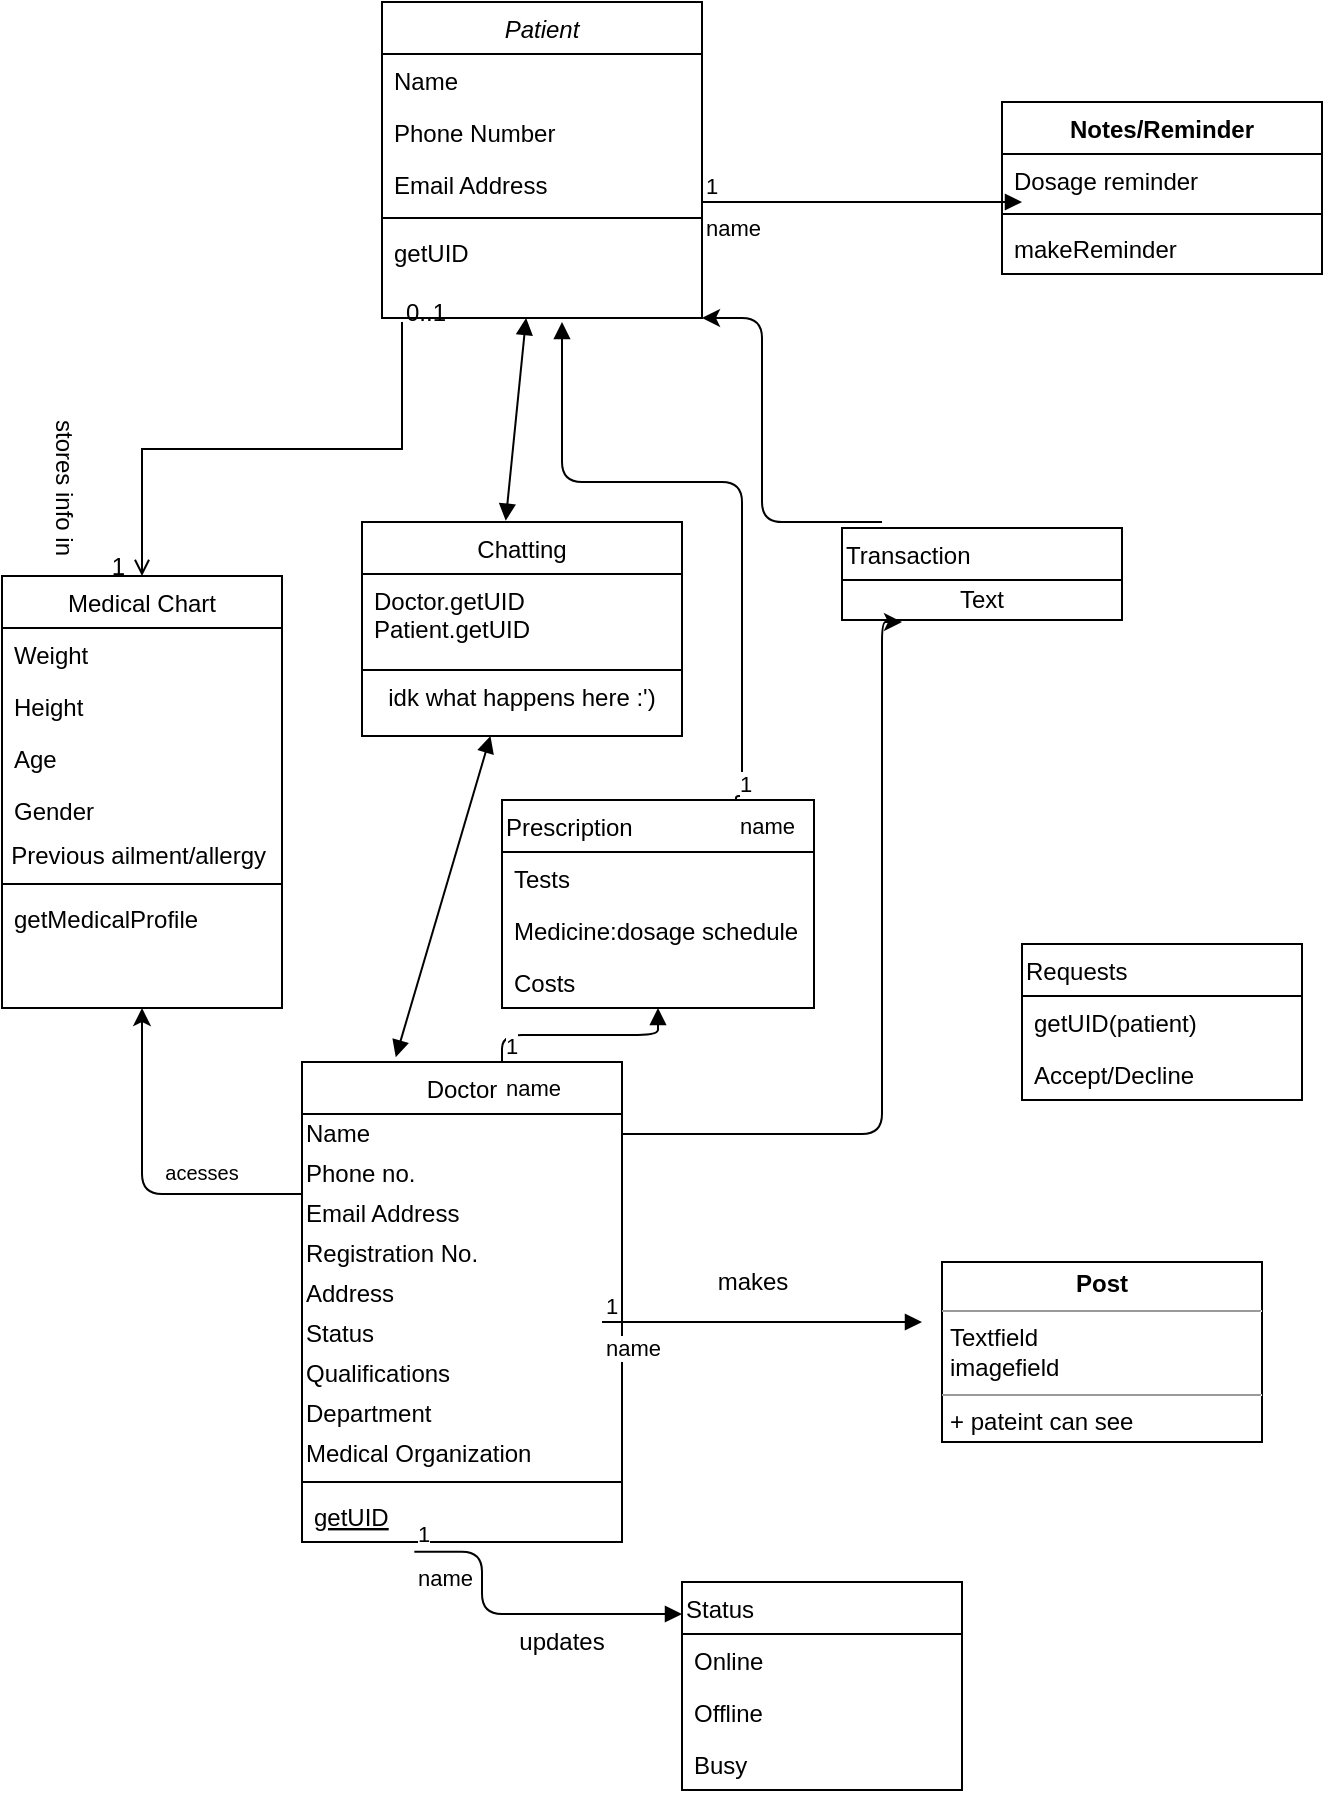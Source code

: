 <mxfile version="14.8.6" type="github">
  <diagram id="C5RBs43oDa-KdzZeNtuy" name="Page-1">
    <mxGraphModel dx="1206" dy="681" grid="1" gridSize="10" guides="1" tooltips="1" connect="1" arrows="1" fold="1" page="1" pageScale="1" pageWidth="827" pageHeight="1169" math="0" shadow="0">
      <root>
        <mxCell id="WIyWlLk6GJQsqaUBKTNV-0" />
        <mxCell id="WIyWlLk6GJQsqaUBKTNV-1" parent="WIyWlLk6GJQsqaUBKTNV-0" />
        <mxCell id="zkfFHV4jXpPFQw0GAbJ--0" value="Patient" style="swimlane;fontStyle=2;align=center;verticalAlign=top;childLayout=stackLayout;horizontal=1;startSize=26;horizontalStack=0;resizeParent=1;resizeLast=0;collapsible=1;marginBottom=0;rounded=0;shadow=0;strokeWidth=1;" parent="WIyWlLk6GJQsqaUBKTNV-1" vertex="1">
          <mxGeometry x="230" y="10" width="160" height="158" as="geometry">
            <mxRectangle x="230" y="140" width="160" height="26" as="alternateBounds" />
          </mxGeometry>
        </mxCell>
        <mxCell id="zkfFHV4jXpPFQw0GAbJ--1" value="Name" style="text;align=left;verticalAlign=top;spacingLeft=4;spacingRight=4;overflow=hidden;rotatable=0;points=[[0,0.5],[1,0.5]];portConstraint=eastwest;" parent="zkfFHV4jXpPFQw0GAbJ--0" vertex="1">
          <mxGeometry y="26" width="160" height="26" as="geometry" />
        </mxCell>
        <mxCell id="zkfFHV4jXpPFQw0GAbJ--2" value="Phone Number" style="text;align=left;verticalAlign=top;spacingLeft=4;spacingRight=4;overflow=hidden;rotatable=0;points=[[0,0.5],[1,0.5]];portConstraint=eastwest;rounded=0;shadow=0;html=0;" parent="zkfFHV4jXpPFQw0GAbJ--0" vertex="1">
          <mxGeometry y="52" width="160" height="26" as="geometry" />
        </mxCell>
        <mxCell id="zkfFHV4jXpPFQw0GAbJ--3" value="Email Address" style="text;align=left;verticalAlign=top;spacingLeft=4;spacingRight=4;overflow=hidden;rotatable=0;points=[[0,0.5],[1,0.5]];portConstraint=eastwest;rounded=0;shadow=0;html=0;" parent="zkfFHV4jXpPFQw0GAbJ--0" vertex="1">
          <mxGeometry y="78" width="160" height="26" as="geometry" />
        </mxCell>
        <mxCell id="zkfFHV4jXpPFQw0GAbJ--4" value="" style="line;html=1;strokeWidth=1;align=left;verticalAlign=middle;spacingTop=-1;spacingLeft=3;spacingRight=3;rotatable=0;labelPosition=right;points=[];portConstraint=eastwest;" parent="zkfFHV4jXpPFQw0GAbJ--0" vertex="1">
          <mxGeometry y="104" width="160" height="8" as="geometry" />
        </mxCell>
        <mxCell id="zkfFHV4jXpPFQw0GAbJ--5" value="getUID" style="text;align=left;verticalAlign=top;spacingLeft=4;spacingRight=4;overflow=hidden;rotatable=0;points=[[0,0.5],[1,0.5]];portConstraint=eastwest;" parent="zkfFHV4jXpPFQw0GAbJ--0" vertex="1">
          <mxGeometry y="112" width="160" height="26" as="geometry" />
        </mxCell>
        <mxCell id="zkfFHV4jXpPFQw0GAbJ--6" value="Doctor" style="swimlane;fontStyle=0;align=center;verticalAlign=top;childLayout=stackLayout;horizontal=1;startSize=26;horizontalStack=0;resizeParent=1;resizeLast=0;collapsible=1;marginBottom=0;rounded=0;shadow=0;strokeWidth=1;" parent="WIyWlLk6GJQsqaUBKTNV-1" vertex="1">
          <mxGeometry x="190" y="540" width="160" height="240" as="geometry">
            <mxRectangle x="130" y="380" width="160" height="26" as="alternateBounds" />
          </mxGeometry>
        </mxCell>
        <mxCell id="d2KykHiiG1XxEh_e74dh-5" value="Name" style="text;html=1;strokeColor=none;fillColor=none;align=left;verticalAlign=middle;whiteSpace=wrap;rounded=0;" vertex="1" parent="zkfFHV4jXpPFQw0GAbJ--6">
          <mxGeometry y="26" width="160" height="20" as="geometry" />
        </mxCell>
        <mxCell id="d2KykHiiG1XxEh_e74dh-6" value="Phone no." style="text;html=1;strokeColor=none;fillColor=none;align=left;verticalAlign=middle;whiteSpace=wrap;rounded=0;" vertex="1" parent="zkfFHV4jXpPFQw0GAbJ--6">
          <mxGeometry y="46" width="160" height="20" as="geometry" />
        </mxCell>
        <mxCell id="d2KykHiiG1XxEh_e74dh-7" value="Email Address" style="text;html=1;strokeColor=none;fillColor=none;align=left;verticalAlign=middle;whiteSpace=wrap;rounded=0;" vertex="1" parent="zkfFHV4jXpPFQw0GAbJ--6">
          <mxGeometry y="66" width="160" height="20" as="geometry" />
        </mxCell>
        <mxCell id="d2KykHiiG1XxEh_e74dh-4" value="Registration No." style="text;html=1;strokeColor=none;fillColor=none;align=left;verticalAlign=middle;whiteSpace=wrap;rounded=0;" vertex="1" parent="zkfFHV4jXpPFQw0GAbJ--6">
          <mxGeometry y="86" width="160" height="20" as="geometry" />
        </mxCell>
        <mxCell id="d2KykHiiG1XxEh_e74dh-8" value="Address" style="text;html=1;strokeColor=none;fillColor=none;align=left;verticalAlign=middle;whiteSpace=wrap;rounded=0;" vertex="1" parent="zkfFHV4jXpPFQw0GAbJ--6">
          <mxGeometry y="106" width="160" height="20" as="geometry" />
        </mxCell>
        <mxCell id="d2KykHiiG1XxEh_e74dh-63" value="name" style="endArrow=block;endFill=1;html=1;edgeStyle=orthogonalEdgeStyle;align=left;verticalAlign=top;" edge="1" parent="zkfFHV4jXpPFQw0GAbJ--6">
          <mxGeometry x="-1" relative="1" as="geometry">
            <mxPoint x="150" y="130" as="sourcePoint" />
            <mxPoint x="310" y="130" as="targetPoint" />
          </mxGeometry>
        </mxCell>
        <mxCell id="d2KykHiiG1XxEh_e74dh-64" value="1" style="edgeLabel;resizable=0;html=1;align=left;verticalAlign=bottom;" connectable="0" vertex="1" parent="d2KykHiiG1XxEh_e74dh-63">
          <mxGeometry x="-1" relative="1" as="geometry" />
        </mxCell>
        <mxCell id="d2KykHiiG1XxEh_e74dh-79" value="Status" style="text;html=1;strokeColor=none;fillColor=none;align=left;verticalAlign=middle;whiteSpace=wrap;rounded=0;" vertex="1" parent="zkfFHV4jXpPFQw0GAbJ--6">
          <mxGeometry y="126" width="160" height="20" as="geometry" />
        </mxCell>
        <mxCell id="d2KykHiiG1XxEh_e74dh-11" value="Qualifications" style="text;html=1;strokeColor=none;fillColor=none;align=left;verticalAlign=middle;whiteSpace=wrap;rounded=0;" vertex="1" parent="zkfFHV4jXpPFQw0GAbJ--6">
          <mxGeometry y="146" width="160" height="20" as="geometry" />
        </mxCell>
        <mxCell id="d2KykHiiG1XxEh_e74dh-10" value="Department" style="text;html=1;strokeColor=none;fillColor=none;align=left;verticalAlign=middle;whiteSpace=wrap;rounded=0;" vertex="1" parent="zkfFHV4jXpPFQw0GAbJ--6">
          <mxGeometry y="166" width="160" height="20" as="geometry" />
        </mxCell>
        <mxCell id="d2KykHiiG1XxEh_e74dh-9" value="Medical Organization" style="text;html=1;strokeColor=none;fillColor=none;align=left;verticalAlign=middle;whiteSpace=wrap;rounded=0;" vertex="1" parent="zkfFHV4jXpPFQw0GAbJ--6">
          <mxGeometry y="186" width="160" height="20" as="geometry" />
        </mxCell>
        <mxCell id="zkfFHV4jXpPFQw0GAbJ--9" value="" style="line;html=1;strokeWidth=1;align=left;verticalAlign=middle;spacingTop=-1;spacingLeft=3;spacingRight=3;rotatable=0;labelPosition=right;points=[];portConstraint=eastwest;" parent="zkfFHV4jXpPFQw0GAbJ--6" vertex="1">
          <mxGeometry y="206" width="160" height="8" as="geometry" />
        </mxCell>
        <mxCell id="zkfFHV4jXpPFQw0GAbJ--10" value="getUID" style="text;align=left;verticalAlign=top;spacingLeft=4;spacingRight=4;overflow=hidden;rotatable=0;points=[[0,0.5],[1,0.5]];portConstraint=eastwest;fontStyle=4" parent="zkfFHV4jXpPFQw0GAbJ--6" vertex="1">
          <mxGeometry y="214" width="160" height="26" as="geometry" />
        </mxCell>
        <mxCell id="zkfFHV4jXpPFQw0GAbJ--13" value="Chatting" style="swimlane;fontStyle=0;align=center;verticalAlign=top;childLayout=stackLayout;horizontal=1;startSize=26;horizontalStack=0;resizeParent=1;resizeLast=0;collapsible=1;marginBottom=0;rounded=0;shadow=0;strokeWidth=1;" parent="WIyWlLk6GJQsqaUBKTNV-1" vertex="1">
          <mxGeometry x="220" y="270" width="160" height="107" as="geometry">
            <mxRectangle x="340" y="380" width="170" height="26" as="alternateBounds" />
          </mxGeometry>
        </mxCell>
        <mxCell id="zkfFHV4jXpPFQw0GAbJ--14" value="Doctor.getUID&#xa;Patient.getUID" style="text;align=left;verticalAlign=top;spacingLeft=4;spacingRight=4;overflow=hidden;rotatable=0;points=[[0,0.5],[1,0.5]];portConstraint=eastwest;" parent="zkfFHV4jXpPFQw0GAbJ--13" vertex="1">
          <mxGeometry y="26" width="160" height="44" as="geometry" />
        </mxCell>
        <mxCell id="zkfFHV4jXpPFQw0GAbJ--15" value="" style="line;html=1;strokeWidth=1;align=left;verticalAlign=middle;spacingTop=-1;spacingLeft=3;spacingRight=3;rotatable=0;labelPosition=right;points=[];portConstraint=eastwest;" parent="zkfFHV4jXpPFQw0GAbJ--13" vertex="1">
          <mxGeometry y="70" width="160" height="8" as="geometry" />
        </mxCell>
        <mxCell id="d2KykHiiG1XxEh_e74dh-26" value="idk what happens here :&#39;)" style="text;html=1;strokeColor=none;fillColor=none;align=center;verticalAlign=middle;whiteSpace=wrap;rounded=0;" vertex="1" parent="zkfFHV4jXpPFQw0GAbJ--13">
          <mxGeometry y="78" width="160" height="20" as="geometry" />
        </mxCell>
        <mxCell id="zkfFHV4jXpPFQw0GAbJ--17" value="Medical Chart" style="swimlane;fontStyle=0;align=center;verticalAlign=top;childLayout=stackLayout;horizontal=1;startSize=26;horizontalStack=0;resizeParent=1;resizeLast=0;collapsible=1;marginBottom=0;rounded=0;shadow=0;strokeWidth=1;" parent="WIyWlLk6GJQsqaUBKTNV-1" vertex="1">
          <mxGeometry x="40" y="297" width="140" height="216" as="geometry">
            <mxRectangle x="550" y="140" width="160" height="26" as="alternateBounds" />
          </mxGeometry>
        </mxCell>
        <mxCell id="zkfFHV4jXpPFQw0GAbJ--19" value="Weight" style="text;align=left;verticalAlign=top;spacingLeft=4;spacingRight=4;overflow=hidden;rotatable=0;points=[[0,0.5],[1,0.5]];portConstraint=eastwest;rounded=0;shadow=0;html=0;" parent="zkfFHV4jXpPFQw0GAbJ--17" vertex="1">
          <mxGeometry y="26" width="140" height="26" as="geometry" />
        </mxCell>
        <mxCell id="zkfFHV4jXpPFQw0GAbJ--20" value="Height" style="text;align=left;verticalAlign=top;spacingLeft=4;spacingRight=4;overflow=hidden;rotatable=0;points=[[0,0.5],[1,0.5]];portConstraint=eastwest;rounded=0;shadow=0;html=0;" parent="zkfFHV4jXpPFQw0GAbJ--17" vertex="1">
          <mxGeometry y="52" width="140" height="26" as="geometry" />
        </mxCell>
        <mxCell id="zkfFHV4jXpPFQw0GAbJ--21" value="Age" style="text;align=left;verticalAlign=top;spacingLeft=4;spacingRight=4;overflow=hidden;rotatable=0;points=[[0,0.5],[1,0.5]];portConstraint=eastwest;rounded=0;shadow=0;html=0;" parent="zkfFHV4jXpPFQw0GAbJ--17" vertex="1">
          <mxGeometry y="78" width="140" height="26" as="geometry" />
        </mxCell>
        <mxCell id="zkfFHV4jXpPFQw0GAbJ--22" value="Gender" style="text;align=left;verticalAlign=top;spacingLeft=4;spacingRight=4;overflow=hidden;rotatable=0;points=[[0,0.5],[1,0.5]];portConstraint=eastwest;rounded=0;shadow=0;html=0;" parent="zkfFHV4jXpPFQw0GAbJ--17" vertex="1">
          <mxGeometry y="104" width="140" height="26" as="geometry" />
        </mxCell>
        <mxCell id="d2KykHiiG1XxEh_e74dh-1" value="Previous ailment/allergy&amp;nbsp;" style="text;html=1;strokeColor=none;fillColor=none;align=center;verticalAlign=middle;whiteSpace=wrap;rounded=0;labelPosition=center;verticalLabelPosition=middle;" vertex="1" parent="zkfFHV4jXpPFQw0GAbJ--17">
          <mxGeometry y="130" width="140" height="20" as="geometry" />
        </mxCell>
        <mxCell id="zkfFHV4jXpPFQw0GAbJ--23" value="" style="line;html=1;strokeWidth=1;align=left;verticalAlign=middle;spacingTop=-1;spacingLeft=3;spacingRight=3;rotatable=0;labelPosition=right;points=[];portConstraint=eastwest;" parent="zkfFHV4jXpPFQw0GAbJ--17" vertex="1">
          <mxGeometry y="150" width="140" height="8" as="geometry" />
        </mxCell>
        <mxCell id="zkfFHV4jXpPFQw0GAbJ--25" value="getMedicalProfile" style="text;align=left;verticalAlign=top;spacingLeft=4;spacingRight=4;overflow=hidden;rotatable=0;points=[[0,0.5],[1,0.5]];portConstraint=eastwest;" parent="zkfFHV4jXpPFQw0GAbJ--17" vertex="1">
          <mxGeometry y="158" width="140" height="26" as="geometry" />
        </mxCell>
        <mxCell id="zkfFHV4jXpPFQw0GAbJ--26" value="" style="endArrow=open;shadow=0;strokeWidth=1;rounded=0;endFill=1;edgeStyle=elbowEdgeStyle;elbow=vertical;" parent="WIyWlLk6GJQsqaUBKTNV-1" target="zkfFHV4jXpPFQw0GAbJ--17" edge="1">
          <mxGeometry x="0.5" y="41" relative="1" as="geometry">
            <mxPoint x="240" y="170" as="sourcePoint" />
            <mxPoint x="540" y="192" as="targetPoint" />
            <mxPoint x="-40" y="32" as="offset" />
          </mxGeometry>
        </mxCell>
        <mxCell id="zkfFHV4jXpPFQw0GAbJ--27" value="0..1" style="resizable=0;align=left;verticalAlign=bottom;labelBackgroundColor=none;fontSize=12;" parent="zkfFHV4jXpPFQw0GAbJ--26" connectable="0" vertex="1">
          <mxGeometry x="-1" relative="1" as="geometry">
            <mxPoint y="4" as="offset" />
          </mxGeometry>
        </mxCell>
        <mxCell id="zkfFHV4jXpPFQw0GAbJ--28" value="1" style="resizable=0;align=right;verticalAlign=bottom;labelBackgroundColor=none;fontSize=12;" parent="zkfFHV4jXpPFQw0GAbJ--26" connectable="0" vertex="1">
          <mxGeometry x="1" relative="1" as="geometry">
            <mxPoint x="-7" y="4" as="offset" />
          </mxGeometry>
        </mxCell>
        <mxCell id="zkfFHV4jXpPFQw0GAbJ--29" value="stores info in" style="text;html=1;resizable=0;points=[];;align=center;verticalAlign=middle;labelBackgroundColor=none;rounded=0;shadow=0;strokeWidth=1;fontSize=12;rotation=90;" parent="zkfFHV4jXpPFQw0GAbJ--26" vertex="1" connectable="0">
          <mxGeometry x="0.5" y="49" relative="1" as="geometry">
            <mxPoint x="-39" y="-30" as="offset" />
          </mxGeometry>
        </mxCell>
        <mxCell id="d2KykHiiG1XxEh_e74dh-22" value="" style="edgeStyle=segmentEdgeStyle;endArrow=classic;html=1;entryX=0.5;entryY=1;entryDx=0;entryDy=0;exitX=0;exitY=1;exitDx=0;exitDy=0;" edge="1" parent="WIyWlLk6GJQsqaUBKTNV-1" source="d2KykHiiG1XxEh_e74dh-6" target="zkfFHV4jXpPFQw0GAbJ--17">
          <mxGeometry width="50" height="50" relative="1" as="geometry">
            <mxPoint x="70" y="590" as="sourcePoint" />
            <mxPoint x="110" y="520" as="targetPoint" />
          </mxGeometry>
        </mxCell>
        <mxCell id="d2KykHiiG1XxEh_e74dh-25" value="&lt;font style=&quot;font-size: 10px&quot;&gt;acesses&lt;/font&gt;" style="text;html=1;strokeColor=none;fillColor=none;align=center;verticalAlign=middle;whiteSpace=wrap;rounded=0;" vertex="1" parent="WIyWlLk6GJQsqaUBKTNV-1">
          <mxGeometry x="120" y="585" width="40" height="20" as="geometry" />
        </mxCell>
        <mxCell id="d2KykHiiG1XxEh_e74dh-30" value="Prescription" style="swimlane;fontStyle=0;childLayout=stackLayout;horizontal=1;startSize=26;fillColor=none;horizontalStack=0;resizeParent=1;resizeParentMax=0;resizeLast=0;collapsible=1;marginBottom=0;align=left;" vertex="1" parent="WIyWlLk6GJQsqaUBKTNV-1">
          <mxGeometry x="290" y="409" width="156" height="104" as="geometry" />
        </mxCell>
        <mxCell id="d2KykHiiG1XxEh_e74dh-31" value="Tests " style="text;strokeColor=none;fillColor=none;align=left;verticalAlign=top;spacingLeft=4;spacingRight=4;overflow=hidden;rotatable=0;points=[[0,0.5],[1,0.5]];portConstraint=eastwest;" vertex="1" parent="d2KykHiiG1XxEh_e74dh-30">
          <mxGeometry y="26" width="156" height="26" as="geometry" />
        </mxCell>
        <mxCell id="d2KykHiiG1XxEh_e74dh-32" value="Medicine:dosage schedule" style="text;strokeColor=none;fillColor=none;align=left;verticalAlign=top;spacingLeft=4;spacingRight=4;overflow=hidden;rotatable=0;points=[[0,0.5],[1,0.5]];portConstraint=eastwest;" vertex="1" parent="d2KykHiiG1XxEh_e74dh-30">
          <mxGeometry y="52" width="156" height="26" as="geometry" />
        </mxCell>
        <mxCell id="d2KykHiiG1XxEh_e74dh-33" value="Costs" style="text;strokeColor=none;fillColor=none;align=left;verticalAlign=top;spacingLeft=4;spacingRight=4;overflow=hidden;rotatable=0;points=[[0,0.5],[1,0.5]];portConstraint=eastwest;" vertex="1" parent="d2KykHiiG1XxEh_e74dh-30">
          <mxGeometry y="78" width="156" height="26" as="geometry" />
        </mxCell>
        <mxCell id="d2KykHiiG1XxEh_e74dh-35" value="" style="endArrow=block;startArrow=block;endFill=1;startFill=1;html=1;exitX=0.293;exitY=-0.01;exitDx=0;exitDy=0;exitPerimeter=0;" edge="1" parent="WIyWlLk6GJQsqaUBKTNV-1" source="zkfFHV4jXpPFQw0GAbJ--6" target="zkfFHV4jXpPFQw0GAbJ--13">
          <mxGeometry width="160" relative="1" as="geometry">
            <mxPoint x="230" y="530" as="sourcePoint" />
            <mxPoint x="290" y="380" as="targetPoint" />
          </mxGeometry>
        </mxCell>
        <mxCell id="d2KykHiiG1XxEh_e74dh-43" value="" style="endArrow=block;startArrow=block;endFill=1;startFill=1;html=1;exitX=0.449;exitY=-0.006;exitDx=0;exitDy=0;exitPerimeter=0;" edge="1" parent="WIyWlLk6GJQsqaUBKTNV-1" source="zkfFHV4jXpPFQw0GAbJ--13" target="zkfFHV4jXpPFQw0GAbJ--0">
          <mxGeometry width="160" relative="1" as="geometry">
            <mxPoint x="250" y="150" as="sourcePoint" />
            <mxPoint x="410" y="150" as="targetPoint" />
          </mxGeometry>
        </mxCell>
        <mxCell id="d2KykHiiG1XxEh_e74dh-47" value="name" style="endArrow=block;endFill=1;html=1;edgeStyle=orthogonalEdgeStyle;align=left;verticalAlign=top;exitX=0.75;exitY=0;exitDx=0;exitDy=0;" edge="1" parent="WIyWlLk6GJQsqaUBKTNV-1" source="d2KykHiiG1XxEh_e74dh-30">
          <mxGeometry x="-1" relative="1" as="geometry">
            <mxPoint x="300" y="140" as="sourcePoint" />
            <mxPoint x="320" y="170" as="targetPoint" />
            <Array as="points">
              <mxPoint x="407" y="407" />
              <mxPoint x="410" y="407" />
              <mxPoint x="410" y="250" />
              <mxPoint x="320" y="250" />
            </Array>
          </mxGeometry>
        </mxCell>
        <mxCell id="d2KykHiiG1XxEh_e74dh-48" value="1" style="edgeLabel;resizable=0;html=1;align=left;verticalAlign=bottom;" connectable="0" vertex="1" parent="d2KykHiiG1XxEh_e74dh-47">
          <mxGeometry x="-1" relative="1" as="geometry" />
        </mxCell>
        <mxCell id="d2KykHiiG1XxEh_e74dh-49" value="name" style="endArrow=block;endFill=1;html=1;edgeStyle=orthogonalEdgeStyle;align=left;verticalAlign=top;exitX=0.625;exitY=0;exitDx=0;exitDy=0;exitPerimeter=0;" edge="1" parent="WIyWlLk6GJQsqaUBKTNV-1" source="zkfFHV4jXpPFQw0GAbJ--6" target="d2KykHiiG1XxEh_e74dh-30">
          <mxGeometry x="-1" relative="1" as="geometry">
            <mxPoint x="290" y="520" as="sourcePoint" />
            <mxPoint x="450" y="520" as="targetPoint" />
          </mxGeometry>
        </mxCell>
        <mxCell id="d2KykHiiG1XxEh_e74dh-50" value="1" style="edgeLabel;resizable=0;html=1;align=left;verticalAlign=bottom;" connectable="0" vertex="1" parent="d2KykHiiG1XxEh_e74dh-49">
          <mxGeometry x="-1" relative="1" as="geometry" />
        </mxCell>
        <mxCell id="d2KykHiiG1XxEh_e74dh-52" value="Transaction" style="swimlane;fontStyle=0;childLayout=stackLayout;horizontal=1;startSize=26;fillColor=none;horizontalStack=0;resizeParent=1;resizeParentMax=0;resizeLast=0;collapsible=1;marginBottom=0;align=left;" vertex="1" parent="WIyWlLk6GJQsqaUBKTNV-1">
          <mxGeometry x="460" y="273" width="140" height="46" as="geometry" />
        </mxCell>
        <mxCell id="d2KykHiiG1XxEh_e74dh-56" value="Text" style="text;html=1;strokeColor=none;fillColor=none;align=center;verticalAlign=middle;whiteSpace=wrap;rounded=0;" vertex="1" parent="d2KykHiiG1XxEh_e74dh-52">
          <mxGeometry y="26" width="140" height="20" as="geometry" />
        </mxCell>
        <mxCell id="d2KykHiiG1XxEh_e74dh-57" value="" style="edgeStyle=elbowEdgeStyle;elbow=horizontal;endArrow=classic;html=1;entryX=1;entryY=1;entryDx=0;entryDy=0;" edge="1" parent="WIyWlLk6GJQsqaUBKTNV-1" target="zkfFHV4jXpPFQw0GAbJ--0">
          <mxGeometry width="50" height="50" relative="1" as="geometry">
            <mxPoint x="480" y="270" as="sourcePoint" />
            <mxPoint x="430" y="320" as="targetPoint" />
            <Array as="points">
              <mxPoint x="420" y="210" />
              <mxPoint x="470" y="210" />
            </Array>
          </mxGeometry>
        </mxCell>
        <mxCell id="d2KykHiiG1XxEh_e74dh-59" value="" style="edgeStyle=elbowEdgeStyle;elbow=horizontal;endArrow=classic;html=1;" edge="1" parent="WIyWlLk6GJQsqaUBKTNV-1" source="d2KykHiiG1XxEh_e74dh-5">
          <mxGeometry width="50" height="50" relative="1" as="geometry">
            <mxPoint x="350" y="626" as="sourcePoint" />
            <mxPoint x="490" y="320" as="targetPoint" />
            <Array as="points">
              <mxPoint x="480" y="500" />
            </Array>
          </mxGeometry>
        </mxCell>
        <mxCell id="d2KykHiiG1XxEh_e74dh-60" value="&lt;p style=&quot;margin: 0px ; margin-top: 4px ; text-align: center&quot;&gt;&lt;b&gt;Post&lt;/b&gt;&lt;/p&gt;&lt;hr size=&quot;1&quot;&gt;&lt;p style=&quot;margin: 0px ; margin-left: 4px&quot;&gt;Textfield&lt;/p&gt;&lt;p style=&quot;margin: 0px ; margin-left: 4px&quot;&gt;imagefield&lt;/p&gt;&lt;hr size=&quot;1&quot;&gt;&lt;p style=&quot;margin: 0px ; margin-left: 4px&quot;&gt;+ pateint can see&lt;/p&gt;" style="verticalAlign=top;align=left;overflow=fill;fontSize=12;fontFamily=Helvetica;html=1;" vertex="1" parent="WIyWlLk6GJQsqaUBKTNV-1">
          <mxGeometry x="510" y="640" width="160" height="90" as="geometry" />
        </mxCell>
        <mxCell id="d2KykHiiG1XxEh_e74dh-65" value="makes" style="text;html=1;align=center;verticalAlign=middle;resizable=0;points=[];autosize=1;strokeColor=none;" vertex="1" parent="WIyWlLk6GJQsqaUBKTNV-1">
          <mxGeometry x="390" y="640" width="50" height="20" as="geometry" />
        </mxCell>
        <mxCell id="d2KykHiiG1XxEh_e74dh-66" value="Notes/Reminder" style="swimlane;fontStyle=1;align=center;verticalAlign=top;childLayout=stackLayout;horizontal=1;startSize=26;horizontalStack=0;resizeParent=1;resizeParentMax=0;resizeLast=0;collapsible=1;marginBottom=0;" vertex="1" parent="WIyWlLk6GJQsqaUBKTNV-1">
          <mxGeometry x="540" y="60" width="160" height="86" as="geometry" />
        </mxCell>
        <mxCell id="d2KykHiiG1XxEh_e74dh-67" value="Dosage reminder&#xa;" style="text;strokeColor=none;fillColor=none;align=left;verticalAlign=top;spacingLeft=4;spacingRight=4;overflow=hidden;rotatable=0;points=[[0,0.5],[1,0.5]];portConstraint=eastwest;" vertex="1" parent="d2KykHiiG1XxEh_e74dh-66">
          <mxGeometry y="26" width="160" height="26" as="geometry" />
        </mxCell>
        <mxCell id="d2KykHiiG1XxEh_e74dh-68" value="" style="line;strokeWidth=1;fillColor=none;align=left;verticalAlign=middle;spacingTop=-1;spacingLeft=3;spacingRight=3;rotatable=0;labelPosition=right;points=[];portConstraint=eastwest;" vertex="1" parent="d2KykHiiG1XxEh_e74dh-66">
          <mxGeometry y="52" width="160" height="8" as="geometry" />
        </mxCell>
        <mxCell id="d2KykHiiG1XxEh_e74dh-69" value="makeReminder" style="text;strokeColor=none;fillColor=none;align=left;verticalAlign=top;spacingLeft=4;spacingRight=4;overflow=hidden;rotatable=0;points=[[0,0.5],[1,0.5]];portConstraint=eastwest;" vertex="1" parent="d2KykHiiG1XxEh_e74dh-66">
          <mxGeometry y="60" width="160" height="26" as="geometry" />
        </mxCell>
        <mxCell id="d2KykHiiG1XxEh_e74dh-70" value="name" style="endArrow=block;endFill=1;html=1;edgeStyle=orthogonalEdgeStyle;align=left;verticalAlign=top;" edge="1" parent="WIyWlLk6GJQsqaUBKTNV-1">
          <mxGeometry x="-1" relative="1" as="geometry">
            <mxPoint x="390" y="110" as="sourcePoint" />
            <mxPoint x="550" y="110" as="targetPoint" />
          </mxGeometry>
        </mxCell>
        <mxCell id="d2KykHiiG1XxEh_e74dh-71" value="1" style="edgeLabel;resizable=0;html=1;align=left;verticalAlign=bottom;" connectable="0" vertex="1" parent="d2KykHiiG1XxEh_e74dh-70">
          <mxGeometry x="-1" relative="1" as="geometry" />
        </mxCell>
        <mxCell id="d2KykHiiG1XxEh_e74dh-75" value="Requests" style="swimlane;fontStyle=0;childLayout=stackLayout;horizontal=1;startSize=26;fillColor=none;horizontalStack=0;resizeParent=1;resizeParentMax=0;resizeLast=0;collapsible=1;marginBottom=0;align=left;" vertex="1" parent="WIyWlLk6GJQsqaUBKTNV-1">
          <mxGeometry x="550" y="481" width="140" height="78" as="geometry" />
        </mxCell>
        <mxCell id="d2KykHiiG1XxEh_e74dh-76" value="getUID(patient)" style="text;strokeColor=none;fillColor=none;align=left;verticalAlign=top;spacingLeft=4;spacingRight=4;overflow=hidden;rotatable=0;points=[[0,0.5],[1,0.5]];portConstraint=eastwest;" vertex="1" parent="d2KykHiiG1XxEh_e74dh-75">
          <mxGeometry y="26" width="140" height="26" as="geometry" />
        </mxCell>
        <mxCell id="d2KykHiiG1XxEh_e74dh-77" value="Accept/Decline" style="text;strokeColor=none;fillColor=none;align=left;verticalAlign=top;spacingLeft=4;spacingRight=4;overflow=hidden;rotatable=0;points=[[0,0.5],[1,0.5]];portConstraint=eastwest;" vertex="1" parent="d2KykHiiG1XxEh_e74dh-75">
          <mxGeometry y="52" width="140" height="26" as="geometry" />
        </mxCell>
        <mxCell id="d2KykHiiG1XxEh_e74dh-81" value="Status" style="swimlane;fontStyle=0;childLayout=stackLayout;horizontal=1;startSize=26;fillColor=none;horizontalStack=0;resizeParent=1;resizeParentMax=0;resizeLast=0;collapsible=1;marginBottom=0;align=left;" vertex="1" parent="WIyWlLk6GJQsqaUBKTNV-1">
          <mxGeometry x="380" y="800" width="140" height="104" as="geometry" />
        </mxCell>
        <mxCell id="d2KykHiiG1XxEh_e74dh-82" value="Online" style="text;strokeColor=none;fillColor=none;align=left;verticalAlign=top;spacingLeft=4;spacingRight=4;overflow=hidden;rotatable=0;points=[[0,0.5],[1,0.5]];portConstraint=eastwest;" vertex="1" parent="d2KykHiiG1XxEh_e74dh-81">
          <mxGeometry y="26" width="140" height="26" as="geometry" />
        </mxCell>
        <mxCell id="d2KykHiiG1XxEh_e74dh-83" value="Offline" style="text;strokeColor=none;fillColor=none;align=left;verticalAlign=top;spacingLeft=4;spacingRight=4;overflow=hidden;rotatable=0;points=[[0,0.5],[1,0.5]];portConstraint=eastwest;" vertex="1" parent="d2KykHiiG1XxEh_e74dh-81">
          <mxGeometry y="52" width="140" height="26" as="geometry" />
        </mxCell>
        <mxCell id="d2KykHiiG1XxEh_e74dh-84" value="Busy" style="text;strokeColor=none;fillColor=none;align=left;verticalAlign=top;spacingLeft=4;spacingRight=4;overflow=hidden;rotatable=0;points=[[0,0.5],[1,0.5]];portConstraint=eastwest;" vertex="1" parent="d2KykHiiG1XxEh_e74dh-81">
          <mxGeometry y="78" width="140" height="26" as="geometry" />
        </mxCell>
        <mxCell id="d2KykHiiG1XxEh_e74dh-85" value="name" style="endArrow=block;endFill=1;html=1;edgeStyle=orthogonalEdgeStyle;align=left;verticalAlign=top;exitX=0.351;exitY=1.188;exitDx=0;exitDy=0;exitPerimeter=0;" edge="1" parent="WIyWlLk6GJQsqaUBKTNV-1" source="zkfFHV4jXpPFQw0GAbJ--10" target="d2KykHiiG1XxEh_e74dh-81">
          <mxGeometry x="-1" relative="1" as="geometry">
            <mxPoint x="190" y="851.41" as="sourcePoint" />
            <mxPoint x="350" y="851.41" as="targetPoint" />
            <Array as="points">
              <mxPoint x="280" y="785" />
              <mxPoint x="280" y="816" />
            </Array>
          </mxGeometry>
        </mxCell>
        <mxCell id="d2KykHiiG1XxEh_e74dh-86" value="1" style="edgeLabel;resizable=0;html=1;align=left;verticalAlign=bottom;" connectable="0" vertex="1" parent="d2KykHiiG1XxEh_e74dh-85">
          <mxGeometry x="-1" relative="1" as="geometry" />
        </mxCell>
        <mxCell id="d2KykHiiG1XxEh_e74dh-88" value="updates" style="text;html=1;strokeColor=none;fillColor=none;align=center;verticalAlign=middle;whiteSpace=wrap;rounded=0;" vertex="1" parent="WIyWlLk6GJQsqaUBKTNV-1">
          <mxGeometry x="300" y="820" width="40" height="20" as="geometry" />
        </mxCell>
      </root>
    </mxGraphModel>
  </diagram>
</mxfile>
